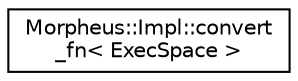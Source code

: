 digraph "Graphical Class Hierarchy"
{
 // LATEX_PDF_SIZE
  edge [fontname="Helvetica",fontsize="10",labelfontname="Helvetica",labelfontsize="10"];
  node [fontname="Helvetica",fontsize="10",shape=record];
  rankdir="LR";
  Node0 [label="Morpheus::Impl::convert\l_fn\< ExecSpace \>",height=0.2,width=0.4,color="black", fillcolor="white", style="filled",URL="$structMorpheus_1_1Impl_1_1convert__fn.html",tooltip=" "];
}
